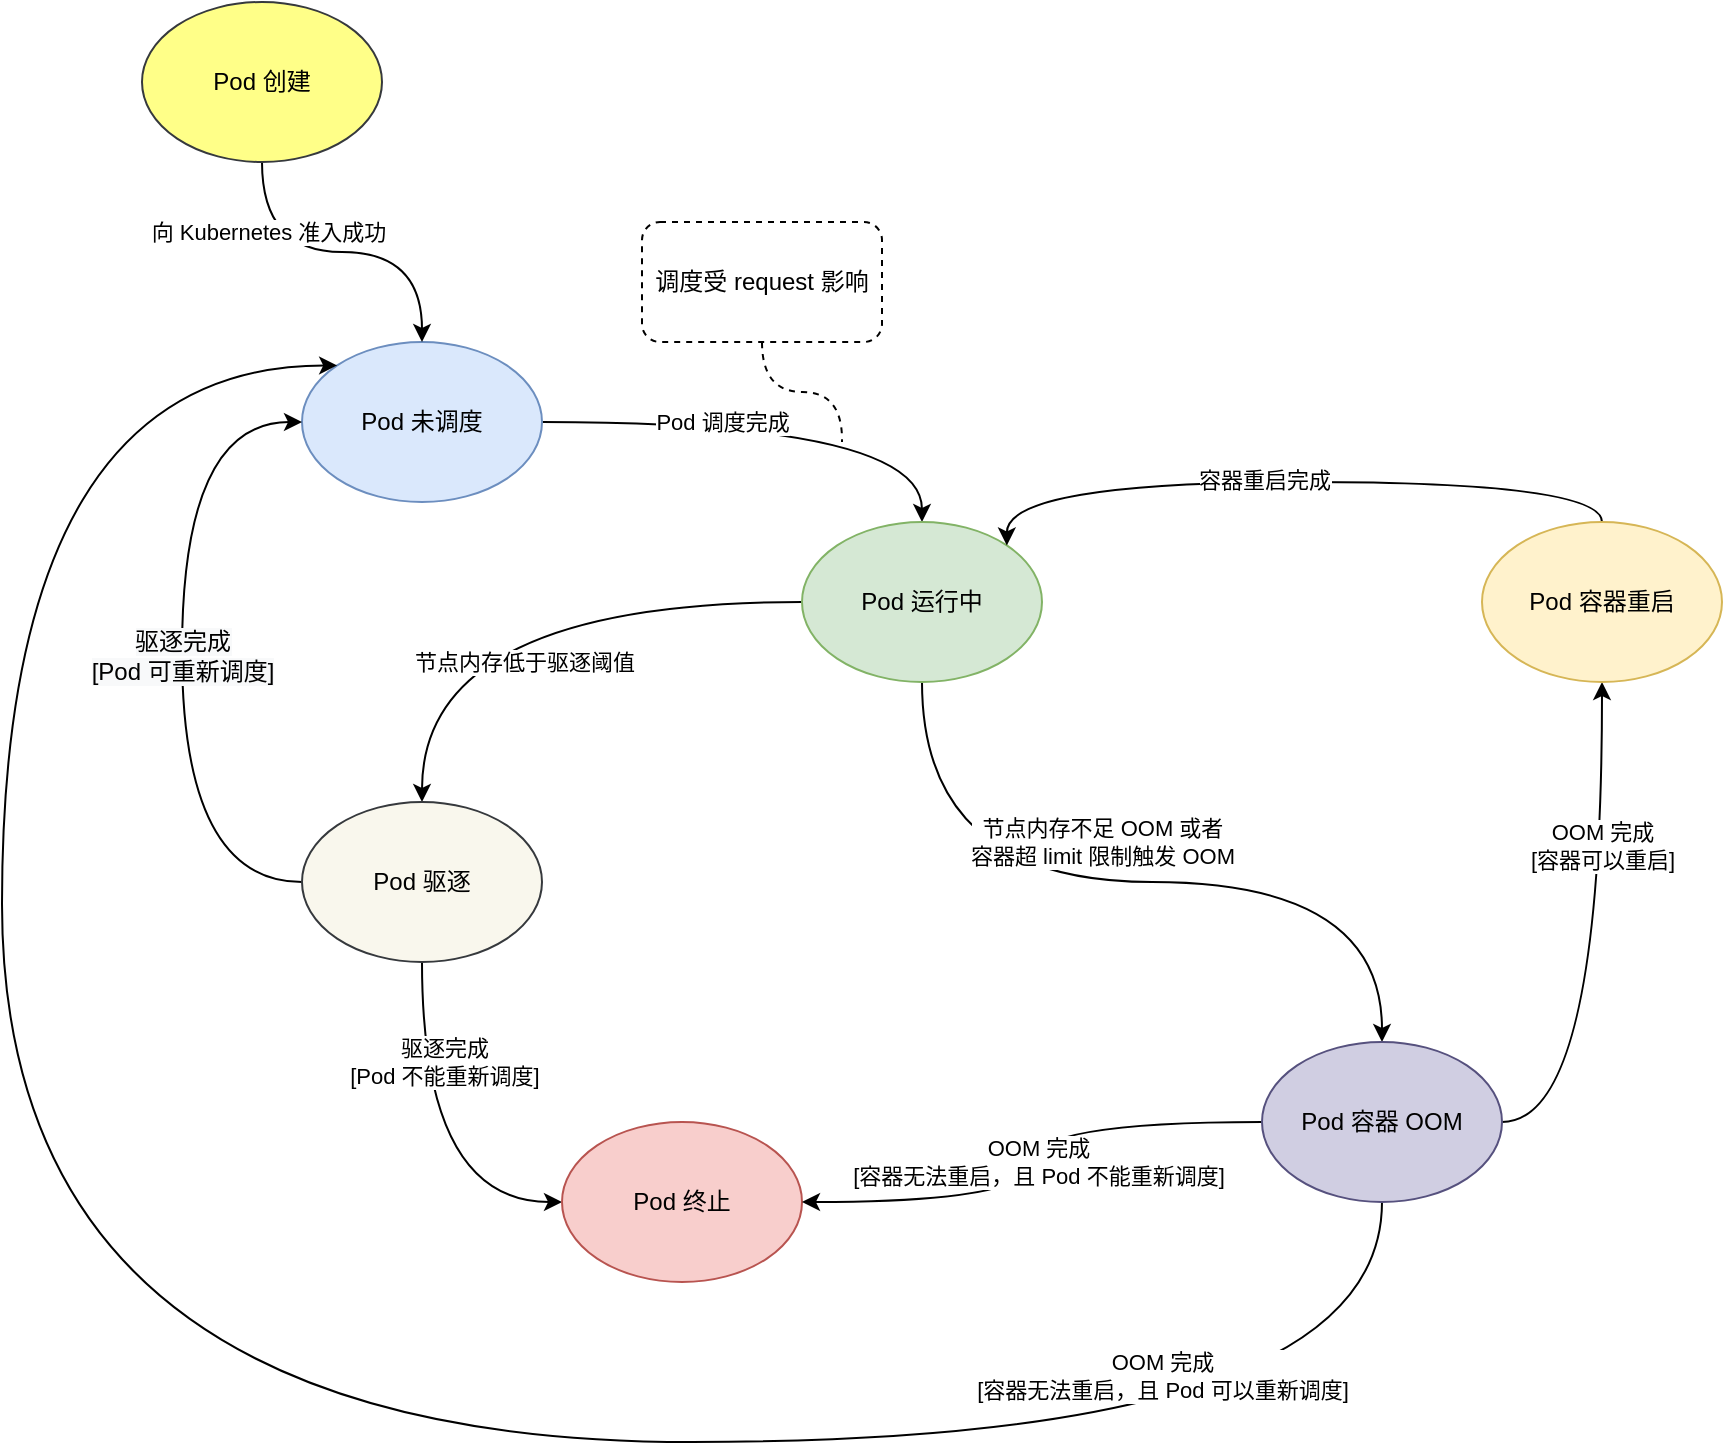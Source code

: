 <mxfile version="20.3.3" type="device"><diagram id="OU7cfKc1mCKx1WZfnCZy" name="第 1 页"><mxGraphModel dx="593" dy="1481" grid="1" gridSize="10" guides="1" tooltips="1" connect="1" arrows="1" fold="1" page="1" pageScale="1" pageWidth="827" pageHeight="1169" math="0" shadow="0"><root><mxCell id="0"/><mxCell id="1" parent="0"/><mxCell id="YqtCMeLBkjTDSD9fk83S-5" style="edgeStyle=orthogonalEdgeStyle;rounded=0;orthogonalLoop=1;jettySize=auto;html=1;exitX=1;exitY=0.5;exitDx=0;exitDy=0;curved=1;" parent="1" source="YqtCMeLBkjTDSD9fk83S-1" target="YqtCMeLBkjTDSD9fk83S-2" edge="1"><mxGeometry relative="1" as="geometry"/></mxCell><mxCell id="YqtCMeLBkjTDSD9fk83S-21" value="Pod 调度完成" style="edgeLabel;html=1;align=center;verticalAlign=middle;resizable=0;points=[];" parent="YqtCMeLBkjTDSD9fk83S-5" vertex="1" connectable="0"><mxGeometry x="0.053" y="-9" relative="1" as="geometry"><mxPoint x="-37" y="-9" as="offset"/></mxGeometry></mxCell><mxCell id="YqtCMeLBkjTDSD9fk83S-1" value="Pod 未调度" style="ellipse;whiteSpace=wrap;html=1;fillColor=#dae8fc;strokeColor=#6c8ebf;" parent="1" vertex="1"><mxGeometry x="210" y="90" width="120" height="80" as="geometry"/></mxCell><mxCell id="YqtCMeLBkjTDSD9fk83S-6" style="edgeStyle=orthogonalEdgeStyle;curved=1;rounded=0;orthogonalLoop=1;jettySize=auto;html=1;exitX=0;exitY=0.5;exitDx=0;exitDy=0;entryX=0.5;entryY=0;entryDx=0;entryDy=0;" parent="1" source="YqtCMeLBkjTDSD9fk83S-2" target="YqtCMeLBkjTDSD9fk83S-3" edge="1"><mxGeometry relative="1" as="geometry"><Array as="points"><mxPoint x="270" y="220"/></Array></mxGeometry></mxCell><mxCell id="YqtCMeLBkjTDSD9fk83S-20" value="节点内存低于驱逐阈值" style="edgeLabel;html=1;align=center;verticalAlign=middle;resizable=0;points=[];" parent="YqtCMeLBkjTDSD9fk83S-6" vertex="1" connectable="0"><mxGeometry x="-0.079" y="-5" relative="1" as="geometry"><mxPoint x="-6" y="35" as="offset"/></mxGeometry></mxCell><mxCell id="YqtCMeLBkjTDSD9fk83S-7" style="edgeStyle=orthogonalEdgeStyle;curved=1;rounded=0;orthogonalLoop=1;jettySize=auto;html=1;exitX=0.5;exitY=1;exitDx=0;exitDy=0;entryX=0.5;entryY=0;entryDx=0;entryDy=0;" parent="1" source="YqtCMeLBkjTDSD9fk83S-2" target="kTrtJMiFrK5NAVG0MBqw-2" edge="1"><mxGeometry relative="1" as="geometry"><Array as="points"><mxPoint x="520" y="360"/><mxPoint x="750" y="360"/></Array></mxGeometry></mxCell><mxCell id="YqtCMeLBkjTDSD9fk83S-14" value="节点内存不足 OOM 或者&lt;br&gt;容器超 limit 限制触发 OOM" style="edgeLabel;html=1;align=center;verticalAlign=middle;resizable=0;points=[];" parent="YqtCMeLBkjTDSD9fk83S-7" vertex="1" connectable="0"><mxGeometry x="0.166" y="-6" relative="1" as="geometry"><mxPoint x="-49" y="-26" as="offset"/></mxGeometry></mxCell><mxCell id="YqtCMeLBkjTDSD9fk83S-16" style="edgeStyle=orthogonalEdgeStyle;curved=1;rounded=0;orthogonalLoop=1;jettySize=auto;html=1;exitX=1;exitY=0.5;exitDx=0;exitDy=0;entryX=0.5;entryY=1;entryDx=0;entryDy=0;" parent="1" target="YqtCMeLBkjTDSD9fk83S-15" edge="1" source="kTrtJMiFrK5NAVG0MBqw-2"><mxGeometry relative="1" as="geometry"><mxPoint x="540.016" y="260.004" as="sourcePoint"/><mxPoint x="897.59" y="331.72" as="targetPoint"/><Array as="points"><mxPoint x="860" y="480"/></Array></mxGeometry></mxCell><mxCell id="YqtCMeLBkjTDSD9fk83S-17" value="OOM 完成&lt;br&gt;[容器可以重启]" style="edgeLabel;html=1;align=center;verticalAlign=middle;resizable=0;points=[];" parent="YqtCMeLBkjTDSD9fk83S-16" vertex="1" connectable="0"><mxGeometry x="-0.065" y="-5" relative="1" as="geometry"><mxPoint x="-5" y="-62" as="offset"/></mxGeometry></mxCell><mxCell id="YqtCMeLBkjTDSD9fk83S-2" value="Pod 运行中" style="ellipse;whiteSpace=wrap;html=1;fillColor=#d5e8d4;strokeColor=#82b366;" parent="1" vertex="1"><mxGeometry x="460" y="180" width="120" height="80" as="geometry"/></mxCell><mxCell id="YqtCMeLBkjTDSD9fk83S-8" style="edgeStyle=orthogonalEdgeStyle;curved=1;rounded=0;orthogonalLoop=1;jettySize=auto;html=1;exitX=0.5;exitY=1;exitDx=0;exitDy=0;entryX=0;entryY=0.5;entryDx=0;entryDy=0;" parent="1" source="YqtCMeLBkjTDSD9fk83S-3" target="YqtCMeLBkjTDSD9fk83S-4" edge="1"><mxGeometry relative="1" as="geometry"/></mxCell><mxCell id="YqtCMeLBkjTDSD9fk83S-13" value="驱逐完成&lt;br&gt;[Pod 不能重新调度]" style="edgeLabel;html=1;align=center;verticalAlign=middle;resizable=0;points=[];" parent="YqtCMeLBkjTDSD9fk83S-8" vertex="1" connectable="0"><mxGeometry x="-0.472" y="11" relative="1" as="geometry"><mxPoint as="offset"/></mxGeometry></mxCell><mxCell id="YqtCMeLBkjTDSD9fk83S-9" style="edgeStyle=orthogonalEdgeStyle;curved=1;rounded=0;orthogonalLoop=1;jettySize=auto;html=1;exitX=0;exitY=0.5;exitDx=0;exitDy=0;entryX=0;entryY=0.5;entryDx=0;entryDy=0;" parent="1" source="YqtCMeLBkjTDSD9fk83S-3" target="YqtCMeLBkjTDSD9fk83S-1" edge="1"><mxGeometry relative="1" as="geometry"><Array as="points"><mxPoint x="150" y="360"/><mxPoint x="150" y="130"/></Array></mxGeometry></mxCell><mxCell id="YqtCMeLBkjTDSD9fk83S-12" value="&lt;span style=&quot;font-size: 12px; background-color: rgb(248, 249, 250);&quot;&gt;驱逐完成&lt;/span&gt;&lt;br style=&quot;font-size: 12px; background-color: rgb(248, 249, 250);&quot;&gt;&lt;span style=&quot;font-size: 12px; background-color: rgb(248, 249, 250);&quot;&gt;[Pod 可重新调度]&lt;/span&gt;" style="edgeLabel;html=1;align=center;verticalAlign=middle;resizable=0;points=[];" parent="YqtCMeLBkjTDSD9fk83S-9" vertex="1" connectable="0"><mxGeometry x="0.083" y="-2" relative="1" as="geometry"><mxPoint x="-2" y="16" as="offset"/></mxGeometry></mxCell><mxCell id="YqtCMeLBkjTDSD9fk83S-3" value="Pod 驱逐" style="ellipse;whiteSpace=wrap;html=1;fillColor=#f9f7ed;strokeColor=#36393d;" parent="1" vertex="1"><mxGeometry x="210" y="320" width="120" height="80" as="geometry"/></mxCell><mxCell id="YqtCMeLBkjTDSD9fk83S-4" value="Pod 终止" style="ellipse;whiteSpace=wrap;html=1;fillColor=#f8cecc;strokeColor=#b85450;" parent="1" vertex="1"><mxGeometry x="340" y="480" width="120" height="80" as="geometry"/></mxCell><mxCell id="YqtCMeLBkjTDSD9fk83S-18" style="edgeStyle=orthogonalEdgeStyle;curved=1;rounded=0;orthogonalLoop=1;jettySize=auto;html=1;exitX=0.5;exitY=0;exitDx=0;exitDy=0;entryX=1;entryY=0;entryDx=0;entryDy=0;" parent="1" source="YqtCMeLBkjTDSD9fk83S-15" target="YqtCMeLBkjTDSD9fk83S-2" edge="1"><mxGeometry relative="1" as="geometry"><Array as="points"><mxPoint x="860" y="160"/><mxPoint x="562" y="160"/></Array></mxGeometry></mxCell><mxCell id="YqtCMeLBkjTDSD9fk83S-19" value="容器重启完成" style="edgeLabel;html=1;align=center;verticalAlign=middle;resizable=0;points=[];" parent="YqtCMeLBkjTDSD9fk83S-18" vertex="1" connectable="0"><mxGeometry x="0.084" y="-1" relative="1" as="geometry"><mxPoint as="offset"/></mxGeometry></mxCell><mxCell id="YqtCMeLBkjTDSD9fk83S-15" value="Pod 容器重启" style="ellipse;whiteSpace=wrap;html=1;fillColor=#fff2cc;strokeColor=#d6b656;" parent="1" vertex="1"><mxGeometry x="800" y="180" width="120" height="80" as="geometry"/></mxCell><mxCell id="YqtCMeLBkjTDSD9fk83S-23" style="edgeStyle=orthogonalEdgeStyle;curved=1;rounded=0;orthogonalLoop=1;jettySize=auto;html=1;exitX=0.5;exitY=1;exitDx=0;exitDy=0;dashed=1;endArrow=none;endFill=0;" parent="1" source="YqtCMeLBkjTDSD9fk83S-22" edge="1"><mxGeometry relative="1" as="geometry"><mxPoint x="480" y="140.0" as="targetPoint"/></mxGeometry></mxCell><mxCell id="YqtCMeLBkjTDSD9fk83S-22" value="调度受 request 影响" style="rounded=1;whiteSpace=wrap;html=1;dashed=1;" parent="1" vertex="1"><mxGeometry x="380" y="30" width="120" height="60" as="geometry"/></mxCell><mxCell id="YqtCMeLBkjTDSD9fk83S-27" style="edgeStyle=orthogonalEdgeStyle;curved=1;rounded=0;orthogonalLoop=1;jettySize=auto;html=1;exitX=0.5;exitY=1;exitDx=0;exitDy=0;entryX=0.5;entryY=0;entryDx=0;entryDy=0;endArrow=classic;endFill=1;" parent="1" source="YqtCMeLBkjTDSD9fk83S-26" target="YqtCMeLBkjTDSD9fk83S-1" edge="1"><mxGeometry relative="1" as="geometry"/></mxCell><mxCell id="YqtCMeLBkjTDSD9fk83S-28" value="向 Kubernetes 准入成功" style="edgeLabel;html=1;align=center;verticalAlign=middle;resizable=0;points=[];" parent="YqtCMeLBkjTDSD9fk83S-27" vertex="1" connectable="0"><mxGeometry x="-0.435" y="10" relative="1" as="geometry"><mxPoint as="offset"/></mxGeometry></mxCell><mxCell id="YqtCMeLBkjTDSD9fk83S-26" value="Pod 创建" style="ellipse;whiteSpace=wrap;html=1;fillColor=#ffff88;strokeColor=#36393d;" parent="1" vertex="1"><mxGeometry x="130" y="-80" width="120" height="80" as="geometry"/></mxCell><mxCell id="kTrtJMiFrK5NAVG0MBqw-3" style="edgeStyle=orthogonalEdgeStyle;rounded=0;orthogonalLoop=1;jettySize=auto;html=1;exitX=0;exitY=0.5;exitDx=0;exitDy=0;entryX=1;entryY=0.5;entryDx=0;entryDy=0;curved=1;" edge="1" parent="1" source="kTrtJMiFrK5NAVG0MBqw-2" target="YqtCMeLBkjTDSD9fk83S-4"><mxGeometry relative="1" as="geometry"/></mxCell><mxCell id="kTrtJMiFrK5NAVG0MBqw-4" value="OOM 完成&lt;br&gt;[容器无法重启，且 Pod 不能重新调度]" style="edgeLabel;html=1;align=center;verticalAlign=middle;resizable=0;points=[];" vertex="1" connectable="0" parent="kTrtJMiFrK5NAVG0MBqw-3"><mxGeometry x="0.412" y="-5" relative="1" as="geometry"><mxPoint x="38" y="-15" as="offset"/></mxGeometry></mxCell><mxCell id="kTrtJMiFrK5NAVG0MBqw-5" style="edgeStyle=orthogonalEdgeStyle;curved=1;rounded=0;orthogonalLoop=1;jettySize=auto;html=1;exitX=0.5;exitY=1;exitDx=0;exitDy=0;entryX=0;entryY=0;entryDx=0;entryDy=0;" edge="1" parent="1" source="kTrtJMiFrK5NAVG0MBqw-2" target="YqtCMeLBkjTDSD9fk83S-1"><mxGeometry relative="1" as="geometry"><mxPoint x="100" y="380" as="targetPoint"/><Array as="points"><mxPoint x="750" y="640"/><mxPoint x="60" y="640"/><mxPoint x="60" y="102"/></Array></mxGeometry></mxCell><mxCell id="kTrtJMiFrK5NAVG0MBqw-6" value="OOM 完成&lt;br&gt;[容器无法重启，且 Pod 可以重新调度]" style="edgeLabel;html=1;align=center;verticalAlign=middle;resizable=0;points=[];" vertex="1" connectable="0" parent="kTrtJMiFrK5NAVG0MBqw-5"><mxGeometry x="-0.772" y="-33" relative="1" as="geometry"><mxPoint x="-57" as="offset"/></mxGeometry></mxCell><mxCell id="kTrtJMiFrK5NAVG0MBqw-2" value="Pod 容器 OOM" style="ellipse;whiteSpace=wrap;html=1;fillColor=#d0cee2;strokeColor=#56517e;" vertex="1" parent="1"><mxGeometry x="690" y="440" width="120" height="80" as="geometry"/></mxCell></root></mxGraphModel></diagram></mxfile>